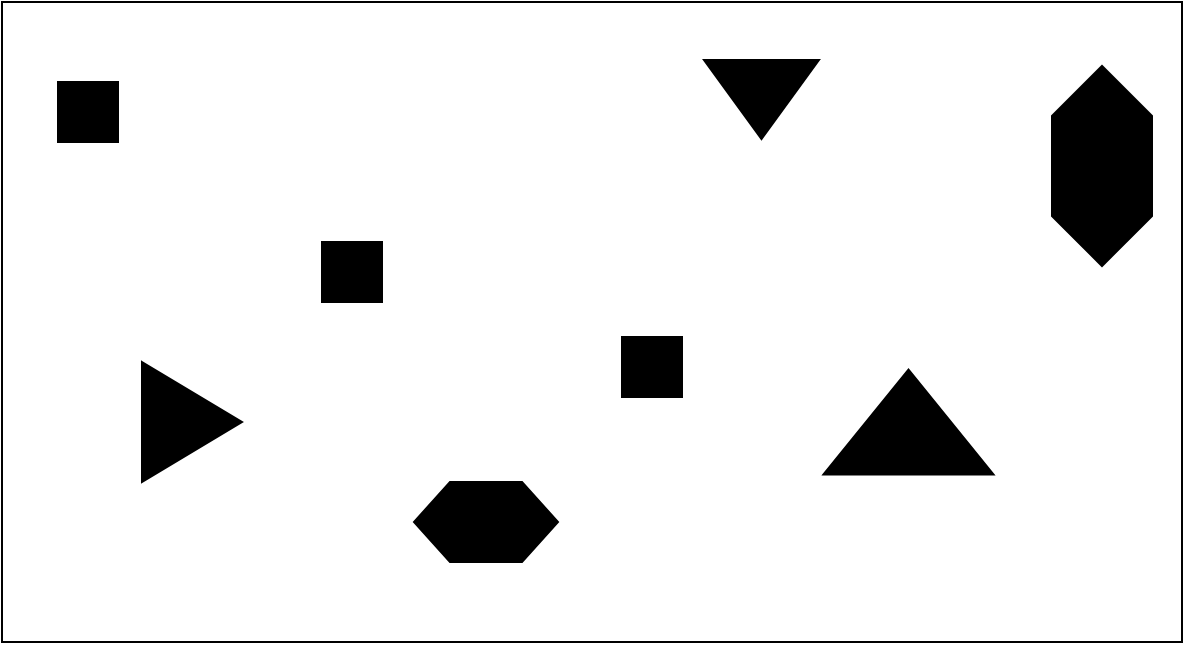 <mxfile version="12.8.8" type="device"><diagram id="gZHaXraySE-Ac8VHTQlD" name="Page-1"><mxGraphModel dx="986" dy="548" grid="1" gridSize="10" guides="1" tooltips="1" connect="1" arrows="1" fold="1" page="1" pageScale="1" pageWidth="850" pageHeight="1100" math="0" shadow="0"><root><mxCell id="0"/><mxCell id="1" parent="0"/><mxCell id="Y4LRgEzPBfSGT7R2ETwh-1" value="" style="rounded=0;whiteSpace=wrap;html=1;strokeWidth=1;strokeColor=#000000;" parent="1" vertex="1"><mxGeometry x="40" y="220" width="590" height="320" as="geometry"/></mxCell><mxCell id="Y4LRgEzPBfSGT7R2ETwh-2" value="" style="whiteSpace=wrap;html=1;aspect=fixed;fillColor=#000000;" parent="1" vertex="1"><mxGeometry x="68" y="260" width="30" height="30" as="geometry"/></mxCell><mxCell id="Y4LRgEzPBfSGT7R2ETwh-3" value="" style="triangle;whiteSpace=wrap;html=1;fillColor=#000000;" parent="1" vertex="1"><mxGeometry x="110" y="400" width="50" height="60" as="geometry"/></mxCell><mxCell id="Y4LRgEzPBfSGT7R2ETwh-4" value="" style="shape=hexagon;perimeter=hexagonPerimeter2;whiteSpace=wrap;html=1;strokeColor=#000000;fillColor=#000000;" parent="1" vertex="1"><mxGeometry x="246" y="460" width="72" height="40" as="geometry"/></mxCell><mxCell id="Y4LRgEzPBfSGT7R2ETwh-5" value="" style="triangle;whiteSpace=wrap;html=1;rotation=90;fillColor=#000000;" parent="1" vertex="1"><mxGeometry x="400" y="240" width="39.5" height="57.5" as="geometry"/></mxCell><mxCell id="upVGZyOEMP0nk_CwHDpw-1" value="" style="whiteSpace=wrap;html=1;aspect=fixed;fillColor=#000000;" parent="1" vertex="1"><mxGeometry x="200" y="340" width="30" height="30" as="geometry"/></mxCell><mxCell id="upVGZyOEMP0nk_CwHDpw-2" value="" style="shape=hexagon;perimeter=hexagonPerimeter2;whiteSpace=wrap;html=1;strokeColor=#000000;fillColor=#000000;rotation=90;" parent="1" vertex="1"><mxGeometry x="540" y="277" width="100" height="50" as="geometry"/></mxCell><mxCell id="upVGZyOEMP0nk_CwHDpw-3" value="" style="triangle;whiteSpace=wrap;html=1;rotation=-90;fillColor=#000000;" parent="1" vertex="1"><mxGeometry x="467" y="387.5" width="52.5" height="85" as="geometry"/></mxCell><mxCell id="Nuyk61gci5XgZVFz83Uy-4" value="" style="whiteSpace=wrap;html=1;aspect=fixed;fillColor=#000000;" vertex="1" parent="1"><mxGeometry x="350" y="387.5" width="30" height="30" as="geometry"/></mxCell></root></mxGraphModel></diagram></mxfile>